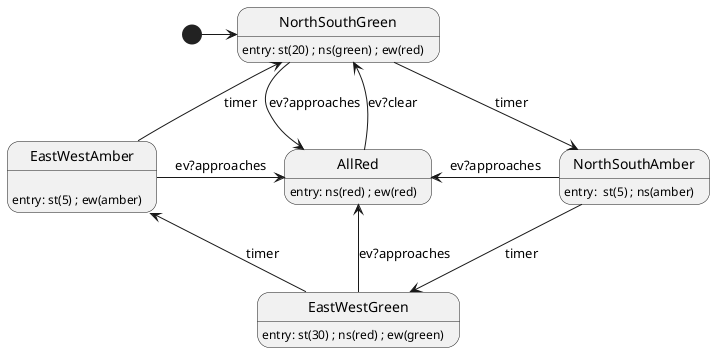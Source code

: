 @startuml

[*] -right-> NorthSouthGreen

state NorthSouthGreen
NorthSouthGreen: entry: st(20) ; ns(green) ; ew(red)

state NorthSouthAmber
NorthSouthAmber: entry:  st(5) ; ns(amber)

state EastWestGreen
EastWestGreen: entry: st(30) ; ns(red) ; ew(green)

state EastWestAmber: 
EastWestAmber: entry: st(5) ; ew(amber)

state AllRed
AllRed: entry: ns(red) ; ew(red)


NorthSouthGreen -down-> AllRed : ev?approaches 
NorthSouthAmber ---left---> AllRed : ev?approaches 
EastWestGreen -up-> AllRed : ev?approaches 
EastWestAmber ---right---> AllRed : ev?approaches 

AllRed -up-> NorthSouthGreen : ev?clear 

NorthSouthGreen -right-> NorthSouthAmber : timer 
NorthSouthAmber -down-> EastWestGreen : timer 
EastWestGreen -left-> EastWestAmber : timer 
EastWestAmber -up-> NorthSouthGreen : timer 
@enduml
